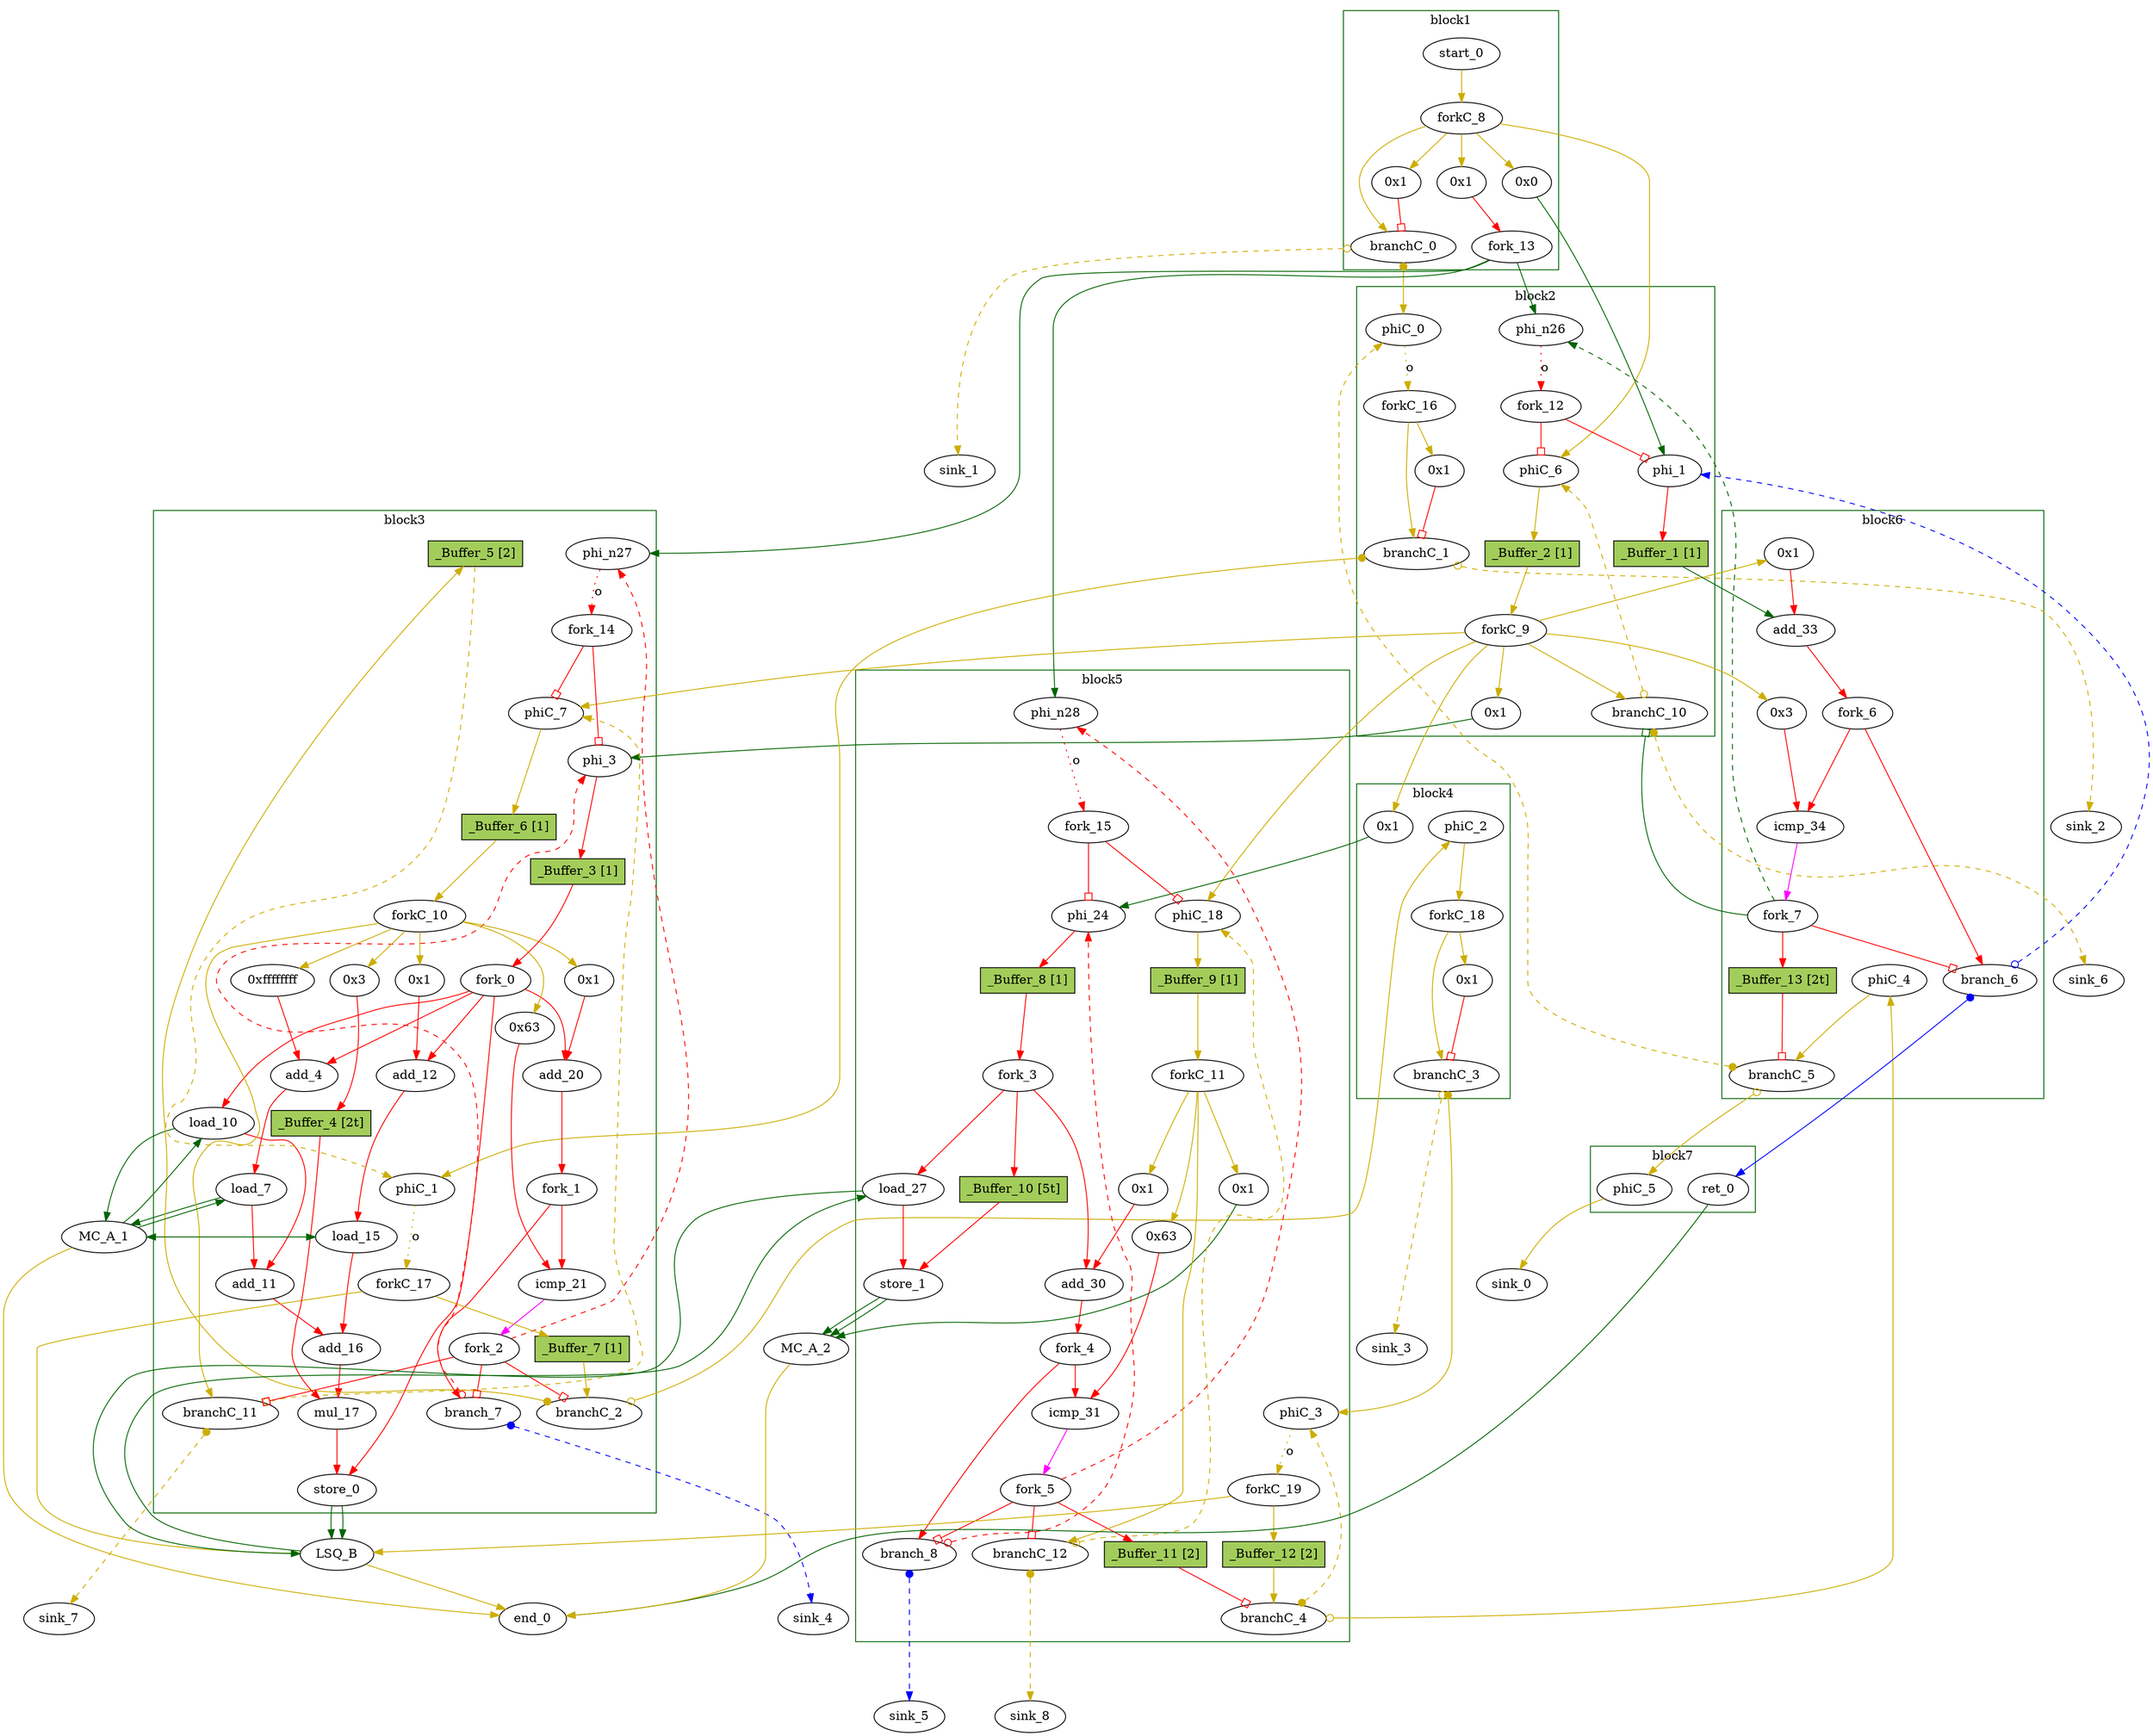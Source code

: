 // Number of blocks: 109
// Number of channels: 179
Digraph G {

  // Blocks
subgraph cluster_1 {
color = "darkgreen"
label = "block1"
  cst_0 [type=Constant, in="in1:32", out="out1:32", bbID = 1, value="0x0", label="0x0",  shape=oval];
  start_0 [type=Entry, in="in1:0", out="out1:0", bbID = 1,  shape=oval];
  branchC_0 [type=Branch, in="in1:0 in2?:1", out="out1+:0 out2-:0", bbID = 1,  shape=oval];
  cst_12 [type=Constant, in="in1:32", out="out1:32", bbID = 1, value="0x1", label="0x1",  shape=oval];
  cst_16 [type=Constant, in="in1:32", out="out1:32", bbID = 1, value="0x1", label="0x1",  shape=oval];
  forkC_8 [type=Fork, in="in1:0", out="out1:0 out2:0 out3:0 out4:0 out5:0", bbID = 1,  shape=oval];
  fork_13 [type=Fork, in="in1:32", out="out1:32 out2:32 out3:32", bbID = 1,  shape=oval];
}
subgraph cluster_2 {
color = "darkgreen"
label = "block2"
  phi_1 [type=Mux, in="in1?:1 in2:32 in3:32", out="out1:32", delay=0.366, bbID = 2,  shape=oval];
  cst_1 [type=Constant, in="in1:32", out="out1:32", bbID = 2, value="0x1", label="0x1",  shape=oval];
  phiC_0 [type=Merge, in="in1:0 in2:0", out="out1:0", delay=0.166, bbID = 2,  shape=oval];
  branchC_1 [type=Branch, in="in1:0 in2?:1", out="out1+:0 out2-:0", bbID = 2,  shape=oval];
  cst_13 [type=Constant, in="in1:32", out="out1:32", bbID = 2, value="0x1", label="0x1",  shape=oval];
  phiC_6 [type=Mux, in="in1?:1 in2:0 in3:0", out="out1:0", delay=0.166, bbID = 2,  shape=oval];
  phi_n26 [type=Merge, in="in1:32 in2:32*i", out="out1:32", delay=0.366, bbID = 2,  shape=oval];
  branchC_10 [type=Branch, in="in1:0 in2?:1*i", out="out1+:0 out2-:0", bbID = 2,  shape=oval];
  forkC_9 [type=Fork, in="in1:0", out="out1:0 out2:0 out3:0 out4:0 out5:0 out6:0 out7:0", bbID = 2,  shape=oval];
  fork_12 [type=Fork, in="in1:32", out="out1:32 out2:32", bbID = 2,  shape=oval];
  forkC_16 [type=Fork, in="in1:0", out="out1:0 out2:0", bbID = 2,  shape=oval];
  _Buffer_1 [type=Buffer, in="in1:32", out="out1:32", bbID = 2, slots=1, transparent=false, label="_Buffer_1 [1]",  shape=box, style=filled, fillcolor=darkolivegreen3, height = 0.4];
  _Buffer_2 [type=Buffer, in="in1:0", out="out1:0", bbID = 2, slots=1, transparent=false, label="_Buffer_2 [1]",  shape=box, style=filled, fillcolor=darkolivegreen3, height = 0.4];
}
subgraph cluster_3 {
color = "darkgreen"
label = "block3"
  phi_3 [type=Mux, in="in1?:1 in2:32 in3:32", out="out1:32", delay=0.366, bbID = 3,  shape=oval];
  cst_2 [type=Constant, in="in1:32", out="out1:32", bbID = 3, value="0xffffffff", label="0xffffffff", retimingDiff=1,  shape=oval];
  add_4 [type=Operator, in="in1:32 in2:32", out="out1:32", op = "add_op", delay=1.693, bbID = 3, retimingDiff=1,  shape=oval];
  load_7 [type=Operator, in="in1:32 in2:32", out="out1:32 out2:32", op = "mc_load_op", latency=2, bbID = 3, portID = 0, offset = 0, retimingDiff=2,  shape=oval];
  load_10 [type=Operator, in="in1:32 in2:32", out="out1:32 out2:32", op = "mc_load_op", latency=2, bbID = 3, portID = 1, offset = 0, retimingDiff=2,  shape=oval];
  add_11 [type=Operator, in="in1:32 in2:32", out="out1:32", op = "add_op", delay=1.693, bbID = 3, retimingDiff=3,  shape=oval];
  cst_3 [type=Constant, in="in1:32", out="out1:32", bbID = 3, value="0x1", label="0x1", retimingDiff=1,  shape=oval];
  add_12 [type=Operator, in="in1:32 in2:32", out="out1:32", op = "add_op", delay=1.693, bbID = 3, retimingDiff=1,  shape=oval];
  load_15 [type=Operator, in="in1:32 in2:32", out="out1:32 out2:32", op = "mc_load_op", latency=2, bbID = 3, portID = 2, offset = 0, retimingDiff=2,  shape=oval];
  add_16 [type=Operator, in="in1:32 in2:32", out="out1:32", op = "add_op", delay=1.693, bbID = 3, retimingDiff=3,  shape=oval];
  cst_4 [type=Constant, in="in1:32", out="out1:32", bbID = 3, value="0x3", label="0x3", retimingDiff=1,  shape=oval];
  mul_17 [type=Operator, in="in1:32 in2:32", out="out1:32", op = "mul_op", latency=4, bbID = 3, retimingDiff=4,  shape=oval];
  store_0 [type=Operator, in="in1:32 in2:32", out="out1:32 out2:32", op = "lsq_store_op", bbID = 3, portID = 0, offset = 0,  shape=oval];
  cst_5 [type=Constant, in="in1:32", out="out1:32", bbID = 3, value="0x1", label="0x1", retimingDiff=1,  shape=oval];
  add_20 [type=Operator, in="in1:32 in2:32", out="out1:32", op = "add_op", delay=1.693, bbID = 3, retimingDiff=1,  shape=oval];
  cst_6 [type=Constant, in="in1:32", out="out1:32", bbID = 3, value="0x63", label="0x63", retimingDiff=1,  shape=oval];
  icmp_21 [type=Operator, in="in1:32 in2:32", out="out1:1", op = "icmp_ult_op", delay=1.53, bbID = 3, retimingDiff=1,  shape=oval];
  phiC_1 [type=Merge, in="in1:0 in2:0", out="out1:0", delay=0.166, bbID = 3, retimingDiff=1,  shape=oval];
  branchC_2 [type=Branch, in="in1:0 in2?:1", out="out1+:0 out2-:0", bbID = 3, retimingDiff=1,  shape=oval];
  phiC_7 [type=Mux, in="in1?:1 in2:0 in3:0", out="out1:0", delay=0.166, bbID = 3,  shape=oval];
  branch_7 [type=Branch, in="in1:32 in2?:1*i", out="out1+:32 out2-:32", bbID = 3, retimingDiff=1,  shape=oval];
  phi_n27 [type=Merge, in="in1:32 in2:32*i", out="out1:32", delay=0.366, bbID = 3,  shape=oval];
  branchC_11 [type=Branch, in="in1:0 in2?:1*i", out="out1+:0 out2-:0", bbID = 3, retimingDiff=1,  shape=oval];
  fork_0 [type=Fork, in="in1:32", out="out1:32 out2:32 out3:32 out4:32 out5:32", bbID = 3, retimingDiff=1,  shape=oval];
  fork_1 [type=Fork, in="in1:32", out="out1:32 out2:32", bbID = 3, retimingDiff=1,  shape=oval];
  fork_2 [type=Fork, in="in1:32", out="out1:32 out2:32 out3:32 out4:32", bbID = 3, retimingDiff=1,  shape=oval];
  forkC_10 [type=Fork, in="in1:0", out="out1:0 out2:0 out3:0 out4:0 out5:0 out6:0", bbID = 3, retimingDiff=1,  shape=oval];
  fork_14 [type=Fork, in="in1:32", out="out1:32 out2:32", bbID = 3,  shape=oval];
  forkC_17 [type=Fork, in="in1:0", out="out1:0 out2:0", bbID = 3, retimingDiff=1,  shape=oval];
  _Buffer_3 [type=Buffer, in="in1:32", out="out1:32", bbID = 3, slots=1, transparent=false, label="_Buffer_3 [1]",  shape=box, style=filled, fillcolor=darkolivegreen3, height = 0.4];
  _Buffer_4 [type=Buffer, in="in1:32", out="out1:32", bbID = 3, slots=2, transparent=true, label="_Buffer_4 [2t]",  shape=box, style=filled, fillcolor=darkolivegreen3, height = 0.4];
  _Buffer_5 [type=Buffer, in="in1:0", out="out1:0", bbID = 3, slots=2, transparent=false, label="_Buffer_5 [2]",  shape=box, style=filled, fillcolor=darkolivegreen3, height = 0.4];
  _Buffer_6 [type=Buffer, in="in1:0", out="out1:0", bbID = 3, slots=1, transparent=false, label="_Buffer_6 [1]",  shape=box, style=filled, fillcolor=darkolivegreen3, height = 0.4];
  _Buffer_7 [type=Buffer, in="in1:0", out="out1:0", bbID = 3, slots=1, transparent=false, label="_Buffer_7 [1]",  shape=box, style=filled, fillcolor=darkolivegreen3, height = 0.4];
}
subgraph cluster_4 {
color = "darkgreen"
label = "block4"
  cst_7 [type=Constant, in="in1:32", out="out1:32", bbID = 4, value="0x1", label="0x1",  shape=oval];
  phiC_2 [type=Merge, in="in1:0", out="out1:0", delay=0.166, bbID = 4,  shape=oval];
  branchC_3 [type=Branch, in="in1:0 in2?:1", out="out1+:0 out2-:0", bbID = 4,  shape=oval];
  cst_14 [type=Constant, in="in1:32", out="out1:32", bbID = 4, value="0x1", label="0x1",  shape=oval];
  forkC_18 [type=Fork, in="in1:0", out="out1:0 out2:0", bbID = 4,  shape=oval];
}
subgraph cluster_5 {
color = "darkgreen"
label = "block5"
  phi_24 [type=Mux, in="in1?:1 in2:32 in3:32", out="out1:32", delay=0.366, bbID = 5,  shape=oval];
  load_27 [type=Operator, in="in1:32 in2:32", out="out1:32 out2:32", op = "lsq_load_op", latency=5, bbID = 5, portID = 0, offset = 0,  shape=oval];
  store_1 [type=Operator, in="in1:32 in2:32", out="out1:32 out2:32", op = "mc_store_op", bbID = 5, portID = 0, offset = 0,  shape=oval];
  cst_8 [type=Constant, in="in1:32", out="out1:32", bbID = 5, value="0x1", label="0x1",  shape=oval];
  add_30 [type=Operator, in="in1:32 in2:32", out="out1:32", op = "add_op", delay=1.693, bbID = 5,  shape=oval];
  cst_9 [type=Constant, in="in1:32", out="out1:32", bbID = 5, value="0x63", label="0x63",  shape=oval];
  icmp_31 [type=Operator, in="in1:32 in2:32", out="out1:1", op = "icmp_ult_op", delay=1.53, bbID = 5,  shape=oval];
  phiC_3 [type=Merge, in="in1:0 in2:0", out="out1:0", delay=0.166, bbID = 5,  shape=oval];
  branchC_4 [type=Branch, in="in1:0 in2?:1", out="out1+:0 out2-:0", bbID = 5,  shape=oval];
  cst_15 [type=Constant, in="in1:32", out="out1:32", bbID = 5, value="0x1", label="0x1",  shape=oval];
  phiC_18 [type=Mux, in="in1?:1 in2:0 in3:0", out="out1:0", delay=0.166, bbID = 5,  shape=oval];
  branch_8 [type=Branch, in="in1:32 in2?:1*i", out="out1+:32 out2-:32", bbID = 5,  shape=oval];
  phi_n28 [type=Merge, in="in1:32 in2:32*i", out="out1:32", delay=0.366, bbID = 5,  shape=oval];
  branchC_12 [type=Branch, in="in1:0 in2?:1*i", out="out1+:0 out2-:0", bbID = 5,  shape=oval];
  fork_3 [type=Fork, in="in1:32", out="out1:32 out2:32 out3:32", bbID = 5,  shape=oval];
  fork_4 [type=Fork, in="in1:32", out="out1:32 out2:32", bbID = 5,  shape=oval];
  fork_5 [type=Fork, in="in1:32", out="out1:32 out2:32 out3:32 out4:32", bbID = 5,  shape=oval];
  forkC_11 [type=Fork, in="in1:0", out="out1:0 out2:0 out3:0 out4:0", bbID = 5,  shape=oval];
  fork_15 [type=Fork, in="in1:32", out="out1:32 out2:32", bbID = 5,  shape=oval];
  forkC_19 [type=Fork, in="in1:0", out="out1:0 out2:0", bbID = 5,  shape=oval];
  _Buffer_8 [type=Buffer, in="in1:32", out="out1:32", bbID = 5, slots=1, transparent=false, label="_Buffer_8 [1]",  shape=box, style=filled, fillcolor=darkolivegreen3, height = 0.4];
  _Buffer_9 [type=Buffer, in="in1:0", out="out1:0", bbID = 5, slots=1, transparent=false, label="_Buffer_9 [1]",  shape=box, style=filled, fillcolor=darkolivegreen3, height = 0.4];
  _Buffer_10 [type=Buffer, in="in1:32", out="out1:32", bbID = 5, slots=5, transparent=true, label="_Buffer_10 [5t]",  shape=box, style=filled, fillcolor=darkolivegreen3, height = 0.4];
  _Buffer_11 [type=Buffer, in="in1:32", out="out1:32", bbID = 5, slots=2, transparent=false, label="_Buffer_11 [2]",  shape=box, style=filled, fillcolor=darkolivegreen3, height = 0.4];
  _Buffer_12 [type=Buffer, in="in1:0", out="out1:0", bbID = 5, slots=2, transparent=false, label="_Buffer_12 [2]",  shape=box, style=filled, fillcolor=darkolivegreen3, height = 0.4];
}
subgraph cluster_6 {
color = "darkgreen"
label = "block6"
  cst_10 [type=Constant, in="in1:32", out="out1:32", bbID = 6, value="0x1", label="0x1",  shape=oval];
  add_33 [type=Operator, in="in1:32 in2:32", out="out1:32", op = "add_op", delay=1.693, bbID = 6,  shape=oval];
  cst_11 [type=Constant, in="in1:32", out="out1:32", bbID = 6, value="0x3", label="0x3",  shape=oval];
  icmp_34 [type=Operator, in="in1:32 in2:32", out="out1:1", op = "icmp_ult_op", delay=1.53, bbID = 6,  shape=oval];
  phiC_4 [type=Merge, in="in1:0", out="out1:0", delay=0.166, bbID = 6,  shape=oval];
  branchC_5 [type=Branch, in="in1:0 in2?:1", out="out1+:0 out2-:0", bbID = 6,  shape=oval];
  branch_6 [type=Branch, in="in1:32 in2?:1*i", out="out1+:32 out2-:32", bbID = 6,  shape=oval];
  fork_6 [type=Fork, in="in1:32", out="out1:32 out2:32", bbID = 6,  shape=oval];
  fork_7 [type=Fork, in="in1:32", out="out1:32 out2:32 out3:32 out4:32", bbID = 6,  shape=oval];
  _Buffer_13 [type=Buffer, in="in1:32", out="out1:32", bbID = 6, slots=2, transparent=true, label="_Buffer_13 [2t]",  shape=box, style=filled, fillcolor=darkolivegreen3, height = 0.4];
}
subgraph cluster_7 {
color = "darkgreen"
label = "block7"
  ret_0 [type=Operator, in="in1:32", out="out1:32", op = "ret_op", bbID = 7,  shape=oval];
  phiC_5 [type=Merge, in="in1:0", out="out1:0", delay=0.166, bbID = 7,  shape=oval];
}
  sink_0 [type=Sink, in="in1:0", bbID = 0,  shape=oval];
  sink_1 [type=Sink, in="in1:0", bbID = 0,  shape=oval];
  sink_2 [type=Sink, in="in1:0", bbID = 0,  shape=oval];
  sink_3 [type=Sink, in="in1:0", bbID = 0,  shape=oval];
  LSQ_B [type=LSQ, in="in1:0*c0 in2:0*c1 in3:32*s0a in4:32*s0d in5:32*l0a", out="out1:32*l0d out2:0*e", bbID = 0, memory = "B", bbcount = 2, ldcount = 1, stcount = 1, fifoDepth = 16, numLoads = "{0; 1}", numStores = "{1; 0}", loadOffsets = "{{0;0;0;0;0;0;0;0;0;0;0;0;0;0;0;0};{0;0;0;0;0;0;0;0;0;0;0;0;0;0;0;0}}", storeOffsets = "{{0;0;0;0;0;0;0;0;0;0;0;0;0;0;0;0};{0;0;0;0;0;0;0;0;0;0;0;0;0;0;0;0}}", loadPorts = "{{0;0;0;0;0;0;0;0;0;0;0;0;0;0;0;0};{0;0;0;0;0;0;0;0;0;0;0;0;0;0;0;0}}", storePorts = "{{0;0;0;0;0;0;0;0;0;0;0;0;0;0;0;0};{0;0;0;0;0;0;0;0;0;0;0;0;0;0;0;0}}", ];
  MC_A_1 [type=MC, in="in1:32*l0a in2:32*l1a in3:32*l2a", out="out1:32*l0d out2:32*l1d out3:32*l2d out4:0*e", bbID = 0, memory = "A_1", bbcount = 0, ldcount = 3, stcount = 0, ];
  MC_A_2 [type=MC, in="in1:32*c0 in2:32*s0a in3:32*s0d", out="out1:0*e", bbID = 0, memory = "A_2", bbcount = 1, ldcount = 0, stcount = 1, ];
  sink_4 [type=Sink, in="in1:32", bbID = 0,  shape=oval];
  sink_5 [type=Sink, in="in1:32", bbID = 0,  shape=oval];
  sink_6 [type=Sink, in="in1:0", bbID = 0,  shape=oval];
  sink_7 [type=Sink, in="in1:0", bbID = 0,  shape=oval];
  sink_8 [type=Sink, in="in1:0", bbID = 0,  shape=oval];
  end_0 [type=Exit, in="in1:0*e in2:0*e in3:0*e in4:32", out="out1:32", bbID = 0,  shape=oval];

  // Channels
  cst_0 -> phi_1 [from=out1, to=in3, arrowhead=normal, color=darkgreen];
  start_0 -> forkC_8 [from=out1, to=in1, arrowhead=normal, color=gold3];
  branchC_0 -> phiC_0 [from=out1, to=in1, dir=both, arrowtail=dot, arrowhead=normal, color=gold3];
  branchC_0 -> sink_1 [from=out2, to=in1, dir=both, arrowtail=odot, arrowhead=normal, color=gold3, style=dashed, minlen = 3];
  cst_12 -> branchC_0 [from=out1, to=in2, arrowhead=obox, color=red];
  cst_16 -> fork_13 [from=out1, to=in1, arrowhead=normal, color=red];
  forkC_8 -> cst_0 [from=out1, to=in1, arrowhead=normal, color=gold3];
  forkC_8 -> branchC_0 [from=out4, to=in1, arrowhead=normal, color=gold3];
  forkC_8 -> cst_12 [from=out5, to=in1, arrowhead=normal, color=gold3];
  forkC_8 -> cst_16 [from=out3, to=in1, arrowhead=normal, color=gold3];
  forkC_8 -> phiC_6 [from=out2, to=in3, arrowhead=normal, color=gold3];
  fork_13 -> phi_n26 [from=out1, to=in1, arrowhead=normal, color=darkgreen];
  fork_13 -> phi_n27 [from=out2, to=in1, arrowhead=normal, color=darkgreen];
  fork_13 -> phi_n28 [from=out3, to=in1, arrowhead=normal, color=darkgreen];
  phi_1 -> _Buffer_1 [from=out1, to=in1, arrowhead=normal, color=red];
  cst_1 -> phi_3 [from=out1, to=in3, arrowhead=normal, color=darkgreen];
  phiC_0 -> forkC_16 [from=out1, to=in1, arrowhead=normal, color=gold3, slots=1, style=dotted, label="o", transparent=true];
  branchC_1 -> phiC_1 [from=out1, to=in1, dir=both, arrowtail=dot, arrowhead=normal, color=gold3];
  branchC_1 -> sink_2 [from=out2, to=in1, dir=both, arrowtail=odot, arrowhead=normal, color=gold3, style=dashed, minlen = 3];
  cst_13 -> branchC_1 [from=out1, to=in2, arrowhead=obox, color=red];
  phiC_6 -> _Buffer_2 [from=out1, to=in1, arrowhead=normal, color=gold3];
  phi_n26 -> fork_12 [from=out1, to=in1, arrowhead=normal, color=red, slots=1, style=dotted, label="o", transparent=true];
  branchC_10 -> phiC_6 [from=out2, to=in2, dir=both, arrowtail=odot, arrowhead=normal, color=gold3, constraint=false, style=dashed, minlen = 3];
  branchC_10 -> sink_6 [from=out1, to=in1, dir=both, arrowtail=dot, arrowhead=normal, color=gold3, style=dashed, minlen = 3];
  forkC_9 -> cst_1 [from=out1, to=in1, arrowhead=normal, color=gold3];
  forkC_9 -> branchC_10 [from=out2, to=in1, arrowhead=normal, color=gold3];
  forkC_9 -> phiC_7 [from=out3, to=in3, arrowhead=normal, color=gold3];
  forkC_9 -> cst_7 [from=out4, to=in1, arrowhead=normal, color=gold3];
  forkC_9 -> phiC_18 [from=out5, to=in3, arrowhead=normal, color=gold3];
  forkC_9 -> cst_10 [from=out6, to=in1, arrowhead=normal, color=gold3];
  forkC_9 -> cst_11 [from=out7, to=in1, arrowhead=normal, color=gold3];
  fork_12 -> phi_1 [from=out1, to=in1, arrowhead=obox, color=red];
  fork_12 -> phiC_6 [from=out2, to=in1, arrowhead=obox, color=red];
  forkC_16 -> branchC_1 [from=out1, to=in1, arrowhead=normal, color=gold3];
  forkC_16 -> cst_13 [from=out2, to=in1, arrowhead=normal, color=gold3];
  phi_3 -> _Buffer_3 [from=out1, to=in1, arrowhead=normal, color=red];
  cst_2 -> add_4 [from=out1, to=in2, arrowhead=normal, color=red];
  add_4 -> load_7 [from=out1, to=in2, arrowhead=normal, color=red];
  load_7 -> add_11 [from=out1, to=in1, arrowhead=normal, color=red];
  load_7 -> MC_A_1 [from=out2, to=in1, arrowhead=normal, color=darkgreen];
  load_10 -> add_11 [from=out1, to=in2, arrowhead=normal, color=red];
  load_10 -> MC_A_1 [from=out2, to=in2, arrowhead=normal, color=darkgreen];
  add_11 -> add_16 [from=out1, to=in1, arrowhead=normal, color=red];
  cst_3 -> add_12 [from=out1, to=in2, arrowhead=normal, color=red];
  add_12 -> load_15 [from=out1, to=in2, arrowhead=normal, color=red];
  load_15 -> add_16 [from=out1, to=in2, arrowhead=normal, color=red];
  load_15 -> MC_A_1 [from=out2, to=in3, arrowhead=normal, color=darkgreen];
  add_16 -> mul_17 [from=out1, to=in1, arrowhead=normal, color=red];
  cst_4 -> _Buffer_4 [from=out1, to=in1, arrowhead=normal, color=red];
  mul_17 -> store_0 [from=out1, to=in1, arrowhead=normal, color=red];
  store_0 -> LSQ_B [from=out2, to=in3, arrowhead=normal, color=darkgreen];
  store_0 -> LSQ_B [from=out1, to=in4, arrowhead=normal, color=darkgreen];
  cst_5 -> add_20 [from=out1, to=in2, arrowhead=normal, color=red];
  add_20 -> fork_1 [from=out1, to=in1, arrowhead=normal, color=red];
  cst_6 -> icmp_21 [from=out1, to=in2, arrowhead=normal, color=red];
  icmp_21 -> fork_2 [from=out1, to=in1, arrowhead=normal, color=magenta];
  phiC_1 -> forkC_17 [from=out1, to=in1, arrowhead=normal, color=gold3, slots=1, style=dotted, label="o", transparent=true];
  branchC_2 -> _Buffer_5 [from=out1, to=in1, dir=both, arrowtail=dot, arrowhead=normal, color=gold3, constraint=false];
  branchC_2 -> phiC_2 [from=out2, to=in1, dir=both, arrowtail=odot, arrowhead=normal, color=gold3];
  phiC_7 -> _Buffer_6 [from=out1, to=in1, arrowhead=normal, color=gold3];
  branch_7 -> phi_3 [from=out2, to=in2, dir=both, arrowtail=odot, arrowhead=normal, color=red, constraint=false, style=dashed, minlen = 3];
  branch_7 -> sink_4 [from=out1, to=in1, dir=both, arrowtail=dot, arrowhead=normal, color=blue, style=dashed, minlen = 3];
  phi_n27 -> fork_14 [from=out1, to=in1, arrowhead=normal, color=red, slots=1, style=dotted, label="o", transparent=true];
  branchC_11 -> phiC_7 [from=out2, to=in2, dir=both, arrowtail=odot, arrowhead=normal, color=gold3, constraint=false, style=dashed, minlen = 3];
  branchC_11 -> sink_7 [from=out1, to=in1, dir=both, arrowtail=dot, arrowhead=normal, color=gold3, style=dashed, minlen = 3];
  fork_0 -> add_4 [from=out1, to=in1, arrowhead=normal, color=red];
  fork_0 -> load_10 [from=out4, to=in2, arrowhead=normal, color=red];
  fork_0 -> add_12 [from=out2, to=in1, arrowhead=normal, color=red];
  fork_0 -> store_0 [from=out5, to=in2, arrowhead=normal, color=red];
  fork_0 -> add_20 [from=out3, to=in1, arrowhead=normal, color=red];
  fork_1 -> icmp_21 [from=out1, to=in1, arrowhead=normal, color=red];
  fork_1 -> branch_7 [from=out2, to=in1, arrowhead=normal, color=red];
  fork_2 -> branchC_2 [from=out4, to=in2, arrowhead=obox, color=red];
  fork_2 -> branch_7 [from=out1, to=in2, arrowhead=obox, color=red];
  fork_2 -> phi_n27 [from=out2, to=in2, arrowhead=normal, color=red, constraint=false, style=dashed, minlen = 3];
  fork_2 -> branchC_11 [from=out3, to=in2, arrowhead=obox, color=red];
  forkC_10 -> cst_2 [from=out1, to=in1, arrowhead=normal, color=gold3];
  forkC_10 -> cst_3 [from=out3, to=in1, arrowhead=normal, color=gold3];
  forkC_10 -> cst_4 [from=out4, to=in1, arrowhead=normal, color=gold3];
  forkC_10 -> cst_5 [from=out5, to=in1, arrowhead=normal, color=gold3];
  forkC_10 -> cst_6 [from=out6, to=in1, arrowhead=normal, color=gold3];
  forkC_10 -> branchC_11 [from=out2, to=in1, arrowhead=normal, color=gold3];
  fork_14 -> phi_3 [from=out1, to=in1, arrowhead=obox, color=red];
  fork_14 -> phiC_7 [from=out2, to=in1, arrowhead=obox, color=red];
  forkC_17 -> _Buffer_7 [from=out1, to=in1, arrowhead=normal, color=gold3];
  forkC_17 -> LSQ_B [from=out2, to=in1, arrowhead=normal, color=gold3];
  cst_7 -> phi_24 [from=out1, to=in3, arrowhead=normal, color=darkgreen];
  phiC_2 -> forkC_18 [from=out1, to=in1, arrowhead=normal, color=gold3];
  branchC_3 -> phiC_3 [from=out1, to=in1, dir=both, arrowtail=dot, arrowhead=normal, color=gold3];
  branchC_3 -> sink_3 [from=out2, to=in1, dir=both, arrowtail=odot, arrowhead=normal, color=gold3, style=dashed, minlen = 3];
  cst_14 -> branchC_3 [from=out1, to=in2, arrowhead=obox, color=red];
  forkC_18 -> branchC_3 [from=out1, to=in1, arrowhead=normal, color=gold3];
  forkC_18 -> cst_14 [from=out2, to=in1, arrowhead=normal, color=gold3];
  phi_24 -> _Buffer_8 [from=out1, to=in1, arrowhead=normal, color=red];
  load_27 -> store_1 [from=out1, to=in1, arrowhead=normal, color=red];
  load_27 -> LSQ_B [from=out2, to=in5, arrowhead=normal, color=darkgreen];
  store_1 -> MC_A_2 [from=out2, to=in2, arrowhead=normal, color=darkgreen];
  store_1 -> MC_A_2 [from=out1, to=in3, arrowhead=normal, color=darkgreen];
  cst_8 -> add_30 [from=out1, to=in2, arrowhead=normal, color=red];
  add_30 -> fork_4 [from=out1, to=in1, arrowhead=normal, color=red];
  cst_9 -> icmp_31 [from=out1, to=in2, arrowhead=normal, color=red];
  icmp_31 -> fork_5 [from=out1, to=in1, arrowhead=normal, color=magenta];
  phiC_3 -> forkC_19 [from=out1, to=in1, arrowhead=normal, color=gold3, slots=1, style=dotted, label="o", transparent=true];
  branchC_4 -> phiC_3 [from=out1, to=in2, dir=both, arrowtail=dot, arrowhead=normal, color=gold3, constraint=false, style=dashed, minlen = 3];
  branchC_4 -> phiC_4 [from=out2, to=in1, dir=both, arrowtail=odot, arrowhead=normal, color=gold3];
  cst_15 -> MC_A_2 [from=out1, to=in1, arrowhead=normal, color=darkgreen];
  phiC_18 -> _Buffer_9 [from=out1, to=in1, arrowhead=normal, color=gold3];
  branch_8 -> phi_24 [from=out2, to=in2, dir=both, arrowtail=odot, arrowhead=normal, color=red, constraint=false, style=dashed, minlen = 3];
  branch_8 -> sink_5 [from=out1, to=in1, dir=both, arrowtail=dot, arrowhead=normal, color=blue, style=dashed, minlen = 3];
  phi_n28 -> fork_15 [from=out1, to=in1, arrowhead=normal, color=red, slots=1, style=dotted, label="o", transparent=true];
  branchC_12 -> phiC_18 [from=out2, to=in2, dir=both, arrowtail=odot, arrowhead=normal, color=gold3, constraint=false, style=dashed, minlen = 3];
  branchC_12 -> sink_8 [from=out1, to=in1, dir=both, arrowtail=dot, arrowhead=normal, color=gold3, style=dashed, minlen = 3];
  fork_3 -> load_27 [from=out2, to=in2, arrowhead=normal, color=red];
  fork_3 -> _Buffer_10 [from=out3, to=in1, arrowhead=normal, color=red];
  fork_3 -> add_30 [from=out1, to=in1, arrowhead=normal, color=red];
  fork_4 -> icmp_31 [from=out1, to=in1, arrowhead=normal, color=red];
  fork_4 -> branch_8 [from=out2, to=in1, arrowhead=normal, color=red];
  fork_5 -> _Buffer_11 [from=out4, to=in1, arrowhead=normal, color=red];
  fork_5 -> branch_8 [from=out1, to=in2, arrowhead=obox, color=red];
  fork_5 -> phi_n28 [from=out2, to=in2, arrowhead=normal, color=red, constraint=false, style=dashed, minlen = 3];
  fork_5 -> branchC_12 [from=out3, to=in2, arrowhead=obox, color=red];
  forkC_11 -> cst_8 [from=out1, to=in1, arrowhead=normal, color=gold3];
  forkC_11 -> cst_9 [from=out3, to=in1, arrowhead=normal, color=gold3];
  forkC_11 -> cst_15 [from=out4, to=in1, arrowhead=normal, color=gold3];
  forkC_11 -> branchC_12 [from=out2, to=in1, arrowhead=normal, color=gold3];
  fork_15 -> phi_24 [from=out1, to=in1, arrowhead=obox, color=red];
  fork_15 -> phiC_18 [from=out2, to=in1, arrowhead=obox, color=red];
  forkC_19 -> _Buffer_12 [from=out1, to=in1, arrowhead=normal, color=gold3];
  forkC_19 -> LSQ_B [from=out2, to=in2, arrowhead=normal, color=gold3];
  cst_10 -> add_33 [from=out1, to=in2, arrowhead=normal, color=red];
  add_33 -> fork_6 [from=out1, to=in1, arrowhead=normal, color=red];
  cst_11 -> icmp_34 [from=out1, to=in2, arrowhead=normal, color=red];
  icmp_34 -> fork_7 [from=out1, to=in1, arrowhead=normal, color=magenta];
  phiC_4 -> branchC_5 [from=out1, to=in1, arrowhead=normal, color=gold3];
  branchC_5 -> phiC_0 [from=out1, to=in2, dir=both, arrowtail=dot, arrowhead=normal, color=gold3, style=dashed, minlen = 3];
  branchC_5 -> phiC_5 [from=out2, to=in1, dir=both, arrowtail=odot, arrowhead=normal, color=gold3];
  branch_6 -> phi_1 [from=out2, to=in2, dir=both, arrowtail=odot, arrowhead=normal, color=blue, style=dashed, minlen = 3];
  branch_6 -> ret_0 [from=out1, to=in1, dir=both, arrowtail=dot, arrowhead=normal, color=blue];
  fork_6 -> icmp_34 [from=out1, to=in1, arrowhead=normal, color=red];
  fork_6 -> branch_6 [from=out2, to=in1, arrowhead=normal, color=red];
  fork_7 -> phi_n26 [from=out2, to=in2, arrowhead=normal, color=darkgreen, style=dashed, minlen = 3];
  fork_7 -> branchC_10 [from=out3, to=in2, arrowhead=obox, color=darkgreen];
  fork_7 -> _Buffer_13 [from=out4, to=in1, arrowhead=normal, color=red];
  fork_7 -> branch_6 [from=out1, to=in2, arrowhead=obox, color=red];
  ret_0 -> end_0 [from=out1, to=in4, arrowhead=normal, color=darkgreen];
  phiC_5 -> sink_0 [from=out1, to=in1, arrowhead=normal, color=gold3];
  LSQ_B -> load_27 [from=out1, to=in1, arrowhead=normal, color=darkgreen];
  LSQ_B -> end_0 [from=out2, to=in1, arrowhead=normal, color=gold3];
  MC_A_1 -> load_7 [from=out1, to=in1, arrowhead=normal, color=darkgreen];
  MC_A_1 -> load_10 [from=out2, to=in1, arrowhead=normal, color=darkgreen];
  MC_A_1 -> load_15 [from=out3, to=in1, arrowhead=normal, color=darkgreen];
  MC_A_1 -> end_0 [from=out4, to=in2, arrowhead=normal, color=gold3];
  MC_A_2 -> end_0 [from=out1, to=in3, arrowhead=normal, color=gold3];
  _Buffer_1 -> add_33 [from=out1, to=in1, arrowhead=normal, color=darkgreen];
  _Buffer_2 -> forkC_9 [from=out1, to=in1, arrowhead=normal, color=gold3];
  _Buffer_3 -> fork_0 [from=out1, to=in1, arrowhead=normal, color=red];
  _Buffer_4 -> mul_17 [from=out1, to=in2, arrowhead=normal, color=red];
  _Buffer_5 -> phiC_1 [from=out1, to=in2, arrowhead=normal, color=gold3, constraint=false, style=dashed, minlen = 3];
  _Buffer_6 -> forkC_10 [from=out1, to=in1, arrowhead=normal, color=gold3];
  _Buffer_7 -> branchC_2 [from=out1, to=in1, arrowhead=normal, color=gold3];
  _Buffer_8 -> fork_3 [from=out1, to=in1, arrowhead=normal, color=red];
  _Buffer_9 -> forkC_11 [from=out1, to=in1, arrowhead=normal, color=gold3];
  _Buffer_10 -> store_1 [from=out1, to=in2, arrowhead=normal, color=red];
  _Buffer_11 -> branchC_4 [from=out1, to=in2, arrowhead=obox, color=red];
  _Buffer_12 -> branchC_4 [from=out1, to=in1, arrowhead=normal, color=gold3];
  _Buffer_13 -> branchC_5 [from=out1, to=in2, arrowhead=obox, color=red];
}
